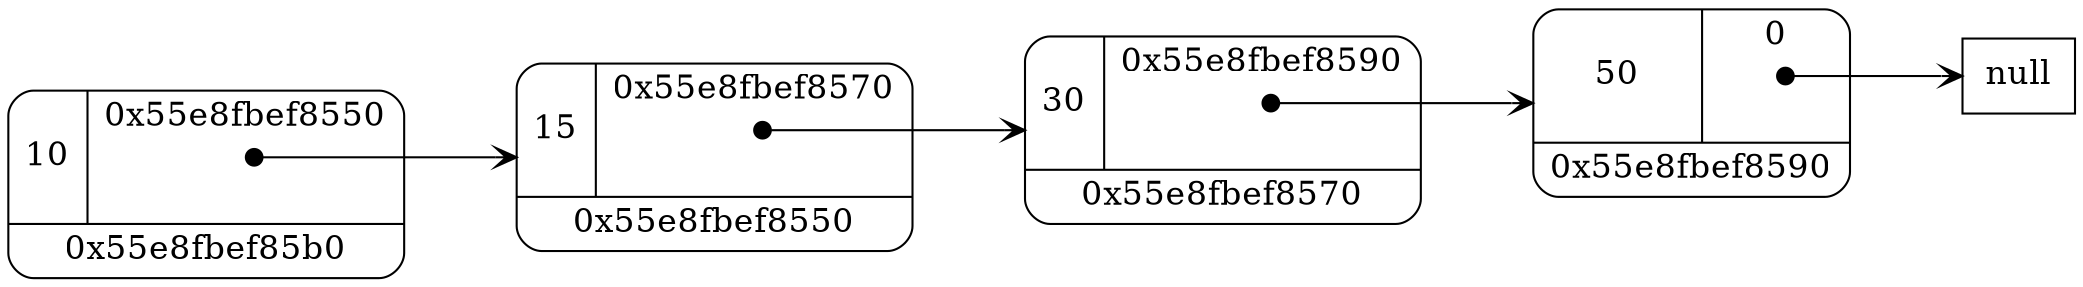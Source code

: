 digraph ll {
	node [shape=Mrecord, fontsize=16];
	rankdir=LR;
	edge [tailclip=false];
ranksep=.75;
	nodo1 [height = 0.015, width = 0.03,label="{ {<data> 10 } | <ref> 0x55e8fbef8550\n\n\n} | <actual> 0x55e8fbef85b0 "];
	nodo2 [height = 0.015, width = 0.03,label="{ {<data> 15 } | <ref> 0x55e8fbef8570\n\n\n} | <actual> 0x55e8fbef8550 "];
	nodo3 [height = 0.015, width = 0.03,label="{ {<data> 30 } | <ref> 0x55e8fbef8590\n\n\n} | <actual> 0x55e8fbef8570 "];
	nodo4 [height = 0.015, width = 0.03,label="{ {<data> 50 } | <ref> 0\n\n\n} | <actual> 0x55e8fbef8590 "];
	null[shape=box];

	nodo1:ref:c -> nodo2[arrowtail=dot, arrowhead=vee, dir=both];
	nodo2:ref:c -> nodo3[arrowtail=dot, arrowhead=vee, dir=both];
	nodo3:ref:c -> nodo4[arrowtail=dot, arrowhead=vee, dir=both];
	nodo4:ref:c -> null [arrowtail=dot, arrowhead=vee, dir=both];
}
